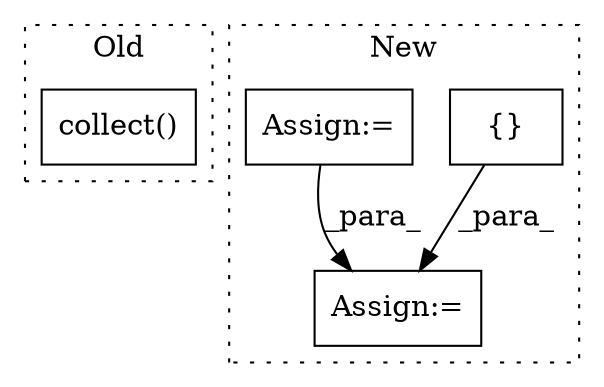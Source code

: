digraph G {
subgraph cluster0 {
1 [label="collect()" a="75" s="14142,14193" l="23,1" shape="box"];
label = "Old";
style="dotted";
}
subgraph cluster1 {
2 [label="{}" a="59" s="6856,6856" l="2,1" shape="box"];
3 [label="Assign:=" a="68" s="7272" l="4" shape="box"];
4 [label="Assign:=" a="68" s="7071" l="3" shape="box"];
label = "New";
style="dotted";
}
2 -> 3 [label="_para_"];
4 -> 3 [label="_para_"];
}